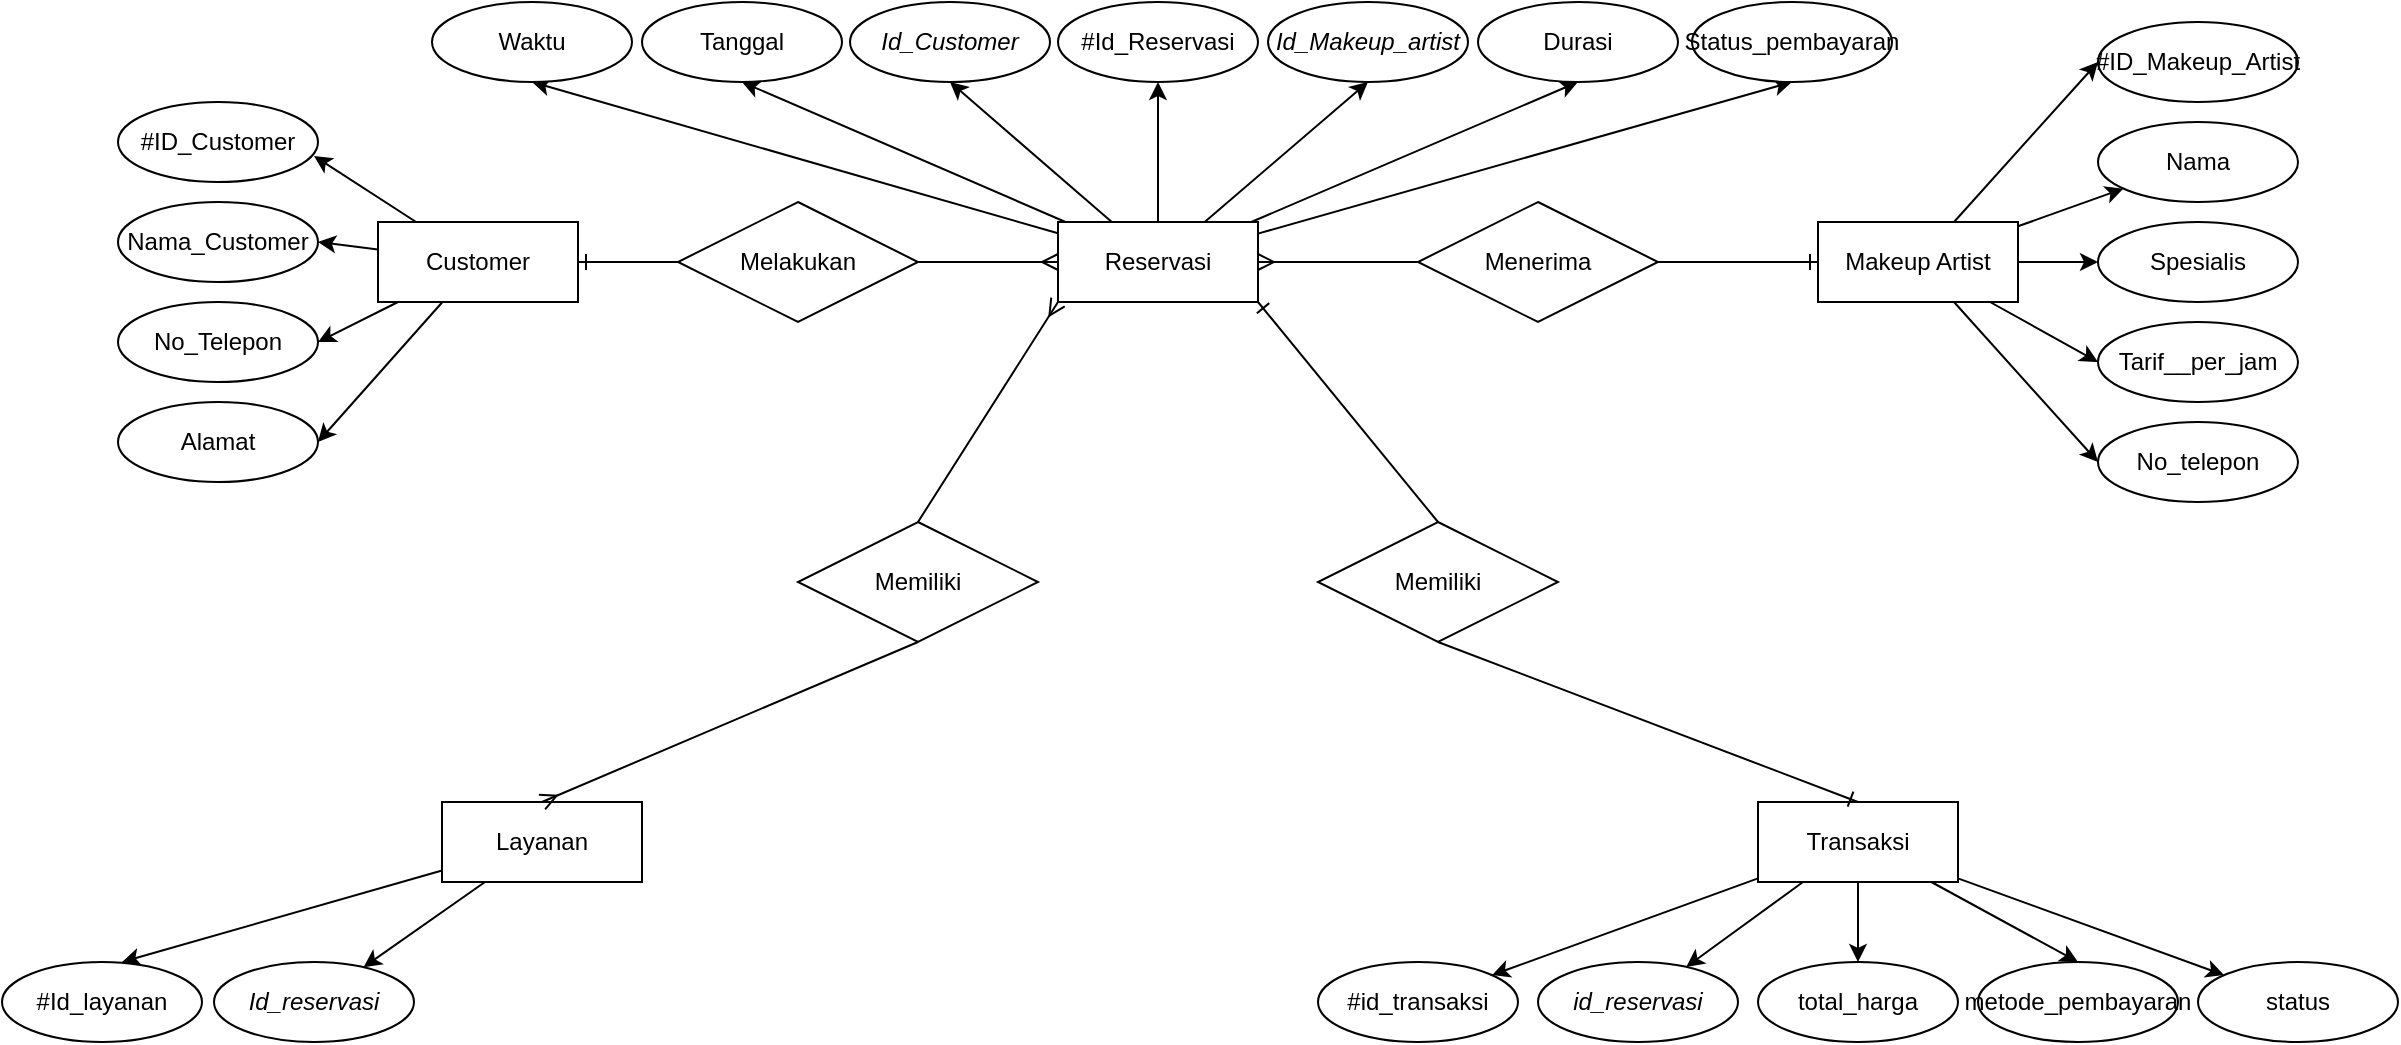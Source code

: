 <mxfile version="26.1.0">
  <diagram name="Page-1" id="mqRnHoleAtuB4LZljWnc">
    <mxGraphModel dx="977" dy="1796" grid="1" gridSize="10" guides="1" tooltips="1" connect="1" arrows="1" fold="1" page="1" pageScale="1" pageWidth="850" pageHeight="1100" math="0" shadow="0">
      <root>
        <mxCell id="0" />
        <mxCell id="1" parent="0" />
        <mxCell id="sZu51_ly2vgdn9Agz_vI-21" style="edgeStyle=orthogonalEdgeStyle;rounded=0;orthogonalLoop=1;jettySize=auto;html=1;entryX=0.5;entryY=1;entryDx=0;entryDy=0;" edge="1" parent="1" source="39gsjnchr3GjjbWTML9K-1" target="39gsjnchr3GjjbWTML9K-35">
          <mxGeometry relative="1" as="geometry" />
        </mxCell>
        <mxCell id="sZu51_ly2vgdn9Agz_vI-22" style="rounded=0;orthogonalLoop=1;jettySize=auto;html=1;entryX=0.5;entryY=1;entryDx=0;entryDy=0;" edge="1" parent="1" source="39gsjnchr3GjjbWTML9K-1" target="39gsjnchr3GjjbWTML9K-34">
          <mxGeometry relative="1" as="geometry" />
        </mxCell>
        <mxCell id="sZu51_ly2vgdn9Agz_vI-23" style="rounded=0;orthogonalLoop=1;jettySize=auto;html=1;entryX=0.5;entryY=1;entryDx=0;entryDy=0;" edge="1" parent="1" source="39gsjnchr3GjjbWTML9K-1" target="39gsjnchr3GjjbWTML9K-36">
          <mxGeometry relative="1" as="geometry" />
        </mxCell>
        <mxCell id="sZu51_ly2vgdn9Agz_vI-24" style="rounded=0;orthogonalLoop=1;jettySize=auto;html=1;entryX=0.5;entryY=1;entryDx=0;entryDy=0;" edge="1" parent="1" source="39gsjnchr3GjjbWTML9K-1" target="39gsjnchr3GjjbWTML9K-33">
          <mxGeometry relative="1" as="geometry" />
        </mxCell>
        <mxCell id="sZu51_ly2vgdn9Agz_vI-25" style="rounded=0;orthogonalLoop=1;jettySize=auto;html=1;entryX=0.5;entryY=1;entryDx=0;entryDy=0;" edge="1" parent="1" source="39gsjnchr3GjjbWTML9K-1" target="39gsjnchr3GjjbWTML9K-31">
          <mxGeometry relative="1" as="geometry" />
        </mxCell>
        <mxCell id="sZu51_ly2vgdn9Agz_vI-26" style="rounded=0;orthogonalLoop=1;jettySize=auto;html=1;entryX=0.5;entryY=1;entryDx=0;entryDy=0;" edge="1" parent="1" source="39gsjnchr3GjjbWTML9K-1" target="39gsjnchr3GjjbWTML9K-32">
          <mxGeometry relative="1" as="geometry" />
        </mxCell>
        <mxCell id="sZu51_ly2vgdn9Agz_vI-27" style="rounded=0;orthogonalLoop=1;jettySize=auto;html=1;entryX=0.5;entryY=1;entryDx=0;entryDy=0;" edge="1" parent="1" source="39gsjnchr3GjjbWTML9K-1" target="39gsjnchr3GjjbWTML9K-30">
          <mxGeometry relative="1" as="geometry" />
        </mxCell>
        <mxCell id="39gsjnchr3GjjbWTML9K-1" value="Reservasi" style="whiteSpace=wrap;html=1;align=center;" parent="1" vertex="1">
          <mxGeometry x="778" y="-820" width="100" height="40" as="geometry" />
        </mxCell>
        <mxCell id="39gsjnchr3GjjbWTML9K-64" style="rounded=0;orthogonalLoop=1;jettySize=auto;html=1;" parent="1" source="39gsjnchr3GjjbWTML9K-2" target="39gsjnchr3GjjbWTML9K-59" edge="1">
          <mxGeometry relative="1" as="geometry" />
        </mxCell>
        <mxCell id="39gsjnchr3GjjbWTML9K-65" style="rounded=0;orthogonalLoop=1;jettySize=auto;html=1;" parent="1" source="39gsjnchr3GjjbWTML9K-2" target="39gsjnchr3GjjbWTML9K-60" edge="1">
          <mxGeometry relative="1" as="geometry" />
        </mxCell>
        <mxCell id="39gsjnchr3GjjbWTML9K-67" style="rounded=0;orthogonalLoop=1;jettySize=auto;html=1;" parent="1" source="39gsjnchr3GjjbWTML9K-2" target="39gsjnchr3GjjbWTML9K-61" edge="1">
          <mxGeometry relative="1" as="geometry" />
        </mxCell>
        <mxCell id="39gsjnchr3GjjbWTML9K-68" style="rounded=0;orthogonalLoop=1;jettySize=auto;html=1;entryX=0.5;entryY=0;entryDx=0;entryDy=0;" parent="1" source="39gsjnchr3GjjbWTML9K-2" target="39gsjnchr3GjjbWTML9K-62" edge="1">
          <mxGeometry relative="1" as="geometry" />
        </mxCell>
        <mxCell id="39gsjnchr3GjjbWTML9K-69" style="rounded=0;orthogonalLoop=1;jettySize=auto;html=1;" parent="1" source="39gsjnchr3GjjbWTML9K-2" target="39gsjnchr3GjjbWTML9K-63" edge="1">
          <mxGeometry relative="1" as="geometry" />
        </mxCell>
        <mxCell id="39gsjnchr3GjjbWTML9K-2" value="Transaksi" style="whiteSpace=wrap;html=1;align=center;" parent="1" vertex="1">
          <mxGeometry x="1128" y="-530" width="100" height="40" as="geometry" />
        </mxCell>
        <mxCell id="39gsjnchr3GjjbWTML9K-23" style="rounded=0;orthogonalLoop=1;jettySize=auto;html=1;entryX=0;entryY=0.5;entryDx=0;entryDy=0;" parent="1" source="39gsjnchr3GjjbWTML9K-3" target="39gsjnchr3GjjbWTML9K-22" edge="1">
          <mxGeometry relative="1" as="geometry" />
        </mxCell>
        <mxCell id="39gsjnchr3GjjbWTML9K-24" style="rounded=0;orthogonalLoop=1;jettySize=auto;html=1;" parent="1" source="39gsjnchr3GjjbWTML9K-3" target="39gsjnchr3GjjbWTML9K-21" edge="1">
          <mxGeometry relative="1" as="geometry" />
        </mxCell>
        <mxCell id="39gsjnchr3GjjbWTML9K-25" style="rounded=0;orthogonalLoop=1;jettySize=auto;html=1;entryX=0;entryY=0.5;entryDx=0;entryDy=0;" parent="1" source="39gsjnchr3GjjbWTML9K-3" target="39gsjnchr3GjjbWTML9K-20" edge="1">
          <mxGeometry relative="1" as="geometry" />
        </mxCell>
        <mxCell id="39gsjnchr3GjjbWTML9K-26" style="rounded=0;orthogonalLoop=1;jettySize=auto;html=1;entryX=0;entryY=0.5;entryDx=0;entryDy=0;" parent="1" source="39gsjnchr3GjjbWTML9K-3" target="39gsjnchr3GjjbWTML9K-19" edge="1">
          <mxGeometry relative="1" as="geometry" />
        </mxCell>
        <mxCell id="39gsjnchr3GjjbWTML9K-3" value="Makeup Artist" style="whiteSpace=wrap;html=1;align=center;" parent="1" vertex="1">
          <mxGeometry x="1158" y="-820" width="100" height="40" as="geometry" />
        </mxCell>
        <mxCell id="39gsjnchr3GjjbWTML9K-53" style="rounded=0;orthogonalLoop=1;jettySize=auto;html=1;" parent="1" source="39gsjnchr3GjjbWTML9K-4" target="39gsjnchr3GjjbWTML9K-49" edge="1">
          <mxGeometry relative="1" as="geometry" />
        </mxCell>
        <mxCell id="39gsjnchr3GjjbWTML9K-4" value="Layanan" style="whiteSpace=wrap;html=1;align=center;" parent="1" vertex="1">
          <mxGeometry x="470" y="-530" width="100" height="40" as="geometry" />
        </mxCell>
        <mxCell id="39gsjnchr3GjjbWTML9K-14" style="rounded=0;orthogonalLoop=1;jettySize=auto;html=1;entryX=1;entryY=0.5;entryDx=0;entryDy=0;" parent="1" source="39gsjnchr3GjjbWTML9K-5" target="39gsjnchr3GjjbWTML9K-8" edge="1">
          <mxGeometry relative="1" as="geometry" />
        </mxCell>
        <mxCell id="39gsjnchr3GjjbWTML9K-15" style="rounded=0;orthogonalLoop=1;jettySize=auto;html=1;entryX=1;entryY=0.5;entryDx=0;entryDy=0;" parent="1" source="39gsjnchr3GjjbWTML9K-5" target="39gsjnchr3GjjbWTML9K-7" edge="1">
          <mxGeometry relative="1" as="geometry" />
        </mxCell>
        <mxCell id="39gsjnchr3GjjbWTML9K-16" style="rounded=0;orthogonalLoop=1;jettySize=auto;html=1;entryX=1;entryY=0.5;entryDx=0;entryDy=0;" parent="1" source="39gsjnchr3GjjbWTML9K-5" target="39gsjnchr3GjjbWTML9K-6" edge="1">
          <mxGeometry relative="1" as="geometry" />
        </mxCell>
        <mxCell id="39gsjnchr3GjjbWTML9K-5" value="Customer" style="whiteSpace=wrap;html=1;align=center;" parent="1" vertex="1">
          <mxGeometry x="438" y="-820" width="100" height="40" as="geometry" />
        </mxCell>
        <mxCell id="39gsjnchr3GjjbWTML9K-6" value="Alamat" style="ellipse;whiteSpace=wrap;html=1;align=center;" parent="1" vertex="1">
          <mxGeometry x="308" y="-730" width="100" height="40" as="geometry" />
        </mxCell>
        <mxCell id="39gsjnchr3GjjbWTML9K-7" value="No_Telepon" style="ellipse;whiteSpace=wrap;html=1;align=center;" parent="1" vertex="1">
          <mxGeometry x="308" y="-780" width="100" height="40" as="geometry" />
        </mxCell>
        <mxCell id="39gsjnchr3GjjbWTML9K-8" value="Nama_Customer" style="ellipse;whiteSpace=wrap;html=1;align=center;" parent="1" vertex="1">
          <mxGeometry x="308" y="-830" width="100" height="40" as="geometry" />
        </mxCell>
        <mxCell id="39gsjnchr3GjjbWTML9K-9" value="#ID_Customer" style="ellipse;whiteSpace=wrap;html=1;align=center;" parent="1" vertex="1">
          <mxGeometry x="308" y="-880" width="100" height="40" as="geometry" />
        </mxCell>
        <mxCell id="39gsjnchr3GjjbWTML9K-13" style="rounded=0;orthogonalLoop=1;jettySize=auto;html=1;entryX=0.98;entryY=0.675;entryDx=0;entryDy=0;entryPerimeter=0;" parent="1" source="39gsjnchr3GjjbWTML9K-5" target="39gsjnchr3GjjbWTML9K-9" edge="1">
          <mxGeometry relative="1" as="geometry" />
        </mxCell>
        <mxCell id="39gsjnchr3GjjbWTML9K-18" value="No_telepon" style="ellipse;whiteSpace=wrap;html=1;align=center;" parent="1" vertex="1">
          <mxGeometry x="1298" y="-720" width="100" height="40" as="geometry" />
        </mxCell>
        <mxCell id="39gsjnchr3GjjbWTML9K-19" value="Tarif__per_jam" style="ellipse;whiteSpace=wrap;html=1;align=center;" parent="1" vertex="1">
          <mxGeometry x="1298" y="-770" width="100" height="40" as="geometry" />
        </mxCell>
        <mxCell id="39gsjnchr3GjjbWTML9K-20" value="Spesialis" style="ellipse;whiteSpace=wrap;html=1;align=center;" parent="1" vertex="1">
          <mxGeometry x="1298" y="-820" width="100" height="40" as="geometry" />
        </mxCell>
        <mxCell id="39gsjnchr3GjjbWTML9K-21" value="Nama" style="ellipse;whiteSpace=wrap;html=1;align=center;" parent="1" vertex="1">
          <mxGeometry x="1298" y="-870" width="100" height="40" as="geometry" />
        </mxCell>
        <mxCell id="39gsjnchr3GjjbWTML9K-22" value="#ID_Makeup_Artist" style="ellipse;whiteSpace=wrap;html=1;align=center;" parent="1" vertex="1">
          <mxGeometry x="1298" y="-920" width="100" height="40" as="geometry" />
        </mxCell>
        <mxCell id="39gsjnchr3GjjbWTML9K-27" style="rounded=0;orthogonalLoop=1;jettySize=auto;html=1;entryX=0;entryY=0.5;entryDx=0;entryDy=0;" parent="1" source="39gsjnchr3GjjbWTML9K-3" target="39gsjnchr3GjjbWTML9K-18" edge="1">
          <mxGeometry relative="1" as="geometry">
            <mxPoint x="1298" y="-700" as="targetPoint" />
          </mxGeometry>
        </mxCell>
        <mxCell id="39gsjnchr3GjjbWTML9K-30" value="Status_pembayaran" style="ellipse;whiteSpace=wrap;html=1;align=center;" parent="1" vertex="1">
          <mxGeometry x="1095" y="-930" width="100" height="40" as="geometry" />
        </mxCell>
        <mxCell id="39gsjnchr3GjjbWTML9K-31" value="Waktu" style="ellipse;whiteSpace=wrap;html=1;align=center;" parent="1" vertex="1">
          <mxGeometry x="465" y="-930" width="100" height="40" as="geometry" />
        </mxCell>
        <mxCell id="39gsjnchr3GjjbWTML9K-32" value="Durasi" style="ellipse;whiteSpace=wrap;html=1;align=center;" parent="1" vertex="1">
          <mxGeometry x="988" y="-930" width="100" height="40" as="geometry" />
        </mxCell>
        <mxCell id="39gsjnchr3GjjbWTML9K-33" value="Tanggal" style="ellipse;whiteSpace=wrap;html=1;align=center;" parent="1" vertex="1">
          <mxGeometry x="570" y="-930" width="100" height="40" as="geometry" />
        </mxCell>
        <mxCell id="39gsjnchr3GjjbWTML9K-34" value="&lt;i&gt;Id_Makeup_artist&lt;/i&gt;" style="ellipse;whiteSpace=wrap;html=1;align=center;" parent="1" vertex="1">
          <mxGeometry x="883" y="-930" width="100" height="40" as="geometry" />
        </mxCell>
        <mxCell id="39gsjnchr3GjjbWTML9K-35" value="#Id_Reservasi" style="ellipse;whiteSpace=wrap;html=1;align=center;" parent="1" vertex="1">
          <mxGeometry x="778" y="-930" width="100" height="40" as="geometry" />
        </mxCell>
        <mxCell id="39gsjnchr3GjjbWTML9K-36" value="&lt;i&gt;Id_Customer&lt;/i&gt;" style="ellipse;whiteSpace=wrap;html=1;align=center;" parent="1" vertex="1">
          <mxGeometry x="674" y="-930" width="100" height="40" as="geometry" />
        </mxCell>
        <mxCell id="39gsjnchr3GjjbWTML9K-49" value="&lt;i&gt;Id_reservasi&lt;/i&gt;" style="ellipse;whiteSpace=wrap;html=1;align=center;" parent="1" vertex="1">
          <mxGeometry x="356" y="-450" width="100" height="40" as="geometry" />
        </mxCell>
        <mxCell id="39gsjnchr3GjjbWTML9K-50" value="#Id_layanan" style="ellipse;whiteSpace=wrap;html=1;align=center;" parent="1" vertex="1">
          <mxGeometry x="250" y="-450" width="100" height="40" as="geometry" />
        </mxCell>
        <mxCell id="39gsjnchr3GjjbWTML9K-51" style="rounded=0;orthogonalLoop=1;jettySize=auto;html=1;entryX=0.6;entryY=0;entryDx=0;entryDy=0;entryPerimeter=0;" parent="1" source="39gsjnchr3GjjbWTML9K-4" target="39gsjnchr3GjjbWTML9K-50" edge="1">
          <mxGeometry relative="1" as="geometry" />
        </mxCell>
        <mxCell id="39gsjnchr3GjjbWTML9K-59" value="#id_transaksi" style="ellipse;whiteSpace=wrap;html=1;align=center;" parent="1" vertex="1">
          <mxGeometry x="908" y="-450" width="100" height="40" as="geometry" />
        </mxCell>
        <mxCell id="39gsjnchr3GjjbWTML9K-60" value="&lt;i&gt;id_reservasi&lt;/i&gt;" style="ellipse;whiteSpace=wrap;html=1;align=center;" parent="1" vertex="1">
          <mxGeometry x="1018" y="-450" width="100" height="40" as="geometry" />
        </mxCell>
        <mxCell id="39gsjnchr3GjjbWTML9K-61" value="total_harga" style="ellipse;whiteSpace=wrap;html=1;align=center;" parent="1" vertex="1">
          <mxGeometry x="1128" y="-450" width="100" height="40" as="geometry" />
        </mxCell>
        <mxCell id="39gsjnchr3GjjbWTML9K-62" value="metode_pembayaran" style="ellipse;whiteSpace=wrap;html=1;align=center;" parent="1" vertex="1">
          <mxGeometry x="1238" y="-450" width="100" height="40" as="geometry" />
        </mxCell>
        <mxCell id="39gsjnchr3GjjbWTML9K-63" value="status" style="ellipse;whiteSpace=wrap;html=1;align=center;" parent="1" vertex="1">
          <mxGeometry x="1348" y="-450" width="100" height="40" as="geometry" />
        </mxCell>
        <mxCell id="39gsjnchr3GjjbWTML9K-72" value="Memiliki" style="shape=rhombus;perimeter=rhombusPerimeter;whiteSpace=wrap;html=1;align=center;" parent="1" vertex="1">
          <mxGeometry x="648" y="-670" width="120" height="60" as="geometry" />
        </mxCell>
        <mxCell id="sZu51_ly2vgdn9Agz_vI-2" value="Menerima" style="shape=rhombus;perimeter=rhombusPerimeter;whiteSpace=wrap;html=1;align=center;" vertex="1" parent="1">
          <mxGeometry x="958" y="-830" width="120" height="60" as="geometry" />
        </mxCell>
        <mxCell id="sZu51_ly2vgdn9Agz_vI-3" value="Memiliki" style="shape=rhombus;perimeter=rhombusPerimeter;whiteSpace=wrap;html=1;align=center;" vertex="1" parent="1">
          <mxGeometry x="908" y="-670" width="120" height="60" as="geometry" />
        </mxCell>
        <mxCell id="sZu51_ly2vgdn9Agz_vI-16" value="" style="edgeStyle=entityRelationEdgeStyle;fontSize=12;html=1;endArrow=ERone;endFill=1;rounded=0;entryX=1;entryY=0.5;entryDx=0;entryDy=0;exitX=0;exitY=0.5;exitDx=0;exitDy=0;" edge="1" parent="1" source="sZu51_ly2vgdn9Agz_vI-1" target="39gsjnchr3GjjbWTML9K-5">
          <mxGeometry width="100" height="100" relative="1" as="geometry">
            <mxPoint x="588" y="-800" as="sourcePoint" />
            <mxPoint x="618" y="-850" as="targetPoint" />
          </mxGeometry>
        </mxCell>
        <mxCell id="sZu51_ly2vgdn9Agz_vI-1" value="Melakukan" style="shape=rhombus;perimeter=rhombusPerimeter;whiteSpace=wrap;html=1;align=center;" vertex="1" parent="1">
          <mxGeometry x="588" y="-830" width="120" height="60" as="geometry" />
        </mxCell>
        <mxCell id="sZu51_ly2vgdn9Agz_vI-18" value="" style="edgeStyle=entityRelationEdgeStyle;fontSize=12;html=1;endArrow=ERmany;rounded=0;exitX=1;exitY=0.5;exitDx=0;exitDy=0;entryX=0;entryY=0.5;entryDx=0;entryDy=0;" edge="1" parent="1" source="sZu51_ly2vgdn9Agz_vI-1" target="39gsjnchr3GjjbWTML9K-1">
          <mxGeometry width="100" height="100" relative="1" as="geometry">
            <mxPoint x="888" y="-720" as="sourcePoint" />
            <mxPoint x="988" y="-820" as="targetPoint" />
          </mxGeometry>
        </mxCell>
        <mxCell id="sZu51_ly2vgdn9Agz_vI-19" value="" style="edgeStyle=entityRelationEdgeStyle;fontSize=12;html=1;endArrow=ERone;endFill=1;rounded=0;" edge="1" parent="1" source="sZu51_ly2vgdn9Agz_vI-2" target="39gsjnchr3GjjbWTML9K-3">
          <mxGeometry width="100" height="100" relative="1" as="geometry">
            <mxPoint x="1178" y="-750" as="sourcePoint" />
            <mxPoint x="1278" y="-850" as="targetPoint" />
          </mxGeometry>
        </mxCell>
        <mxCell id="sZu51_ly2vgdn9Agz_vI-20" value="" style="edgeStyle=entityRelationEdgeStyle;fontSize=12;html=1;endArrow=ERmany;rounded=0;exitX=0;exitY=0.5;exitDx=0;exitDy=0;entryX=1;entryY=0.5;entryDx=0;entryDy=0;" edge="1" parent="1" source="sZu51_ly2vgdn9Agz_vI-2" target="39gsjnchr3GjjbWTML9K-1">
          <mxGeometry width="100" height="100" relative="1" as="geometry">
            <mxPoint x="1298" y="-770" as="sourcePoint" />
            <mxPoint x="1398" y="-870" as="targetPoint" />
          </mxGeometry>
        </mxCell>
        <mxCell id="sZu51_ly2vgdn9Agz_vI-31" value="" style="fontSize=12;html=1;endArrow=ERmany;rounded=0;exitX=0.5;exitY=1;exitDx=0;exitDy=0;entryX=0.5;entryY=0;entryDx=0;entryDy=0;" edge="1" parent="1" source="39gsjnchr3GjjbWTML9K-72" target="39gsjnchr3GjjbWTML9K-4">
          <mxGeometry width="100" height="100" relative="1" as="geometry">
            <mxPoint x="718" y="-570" as="sourcePoint" />
            <mxPoint x="818" y="-670" as="targetPoint" />
          </mxGeometry>
        </mxCell>
        <mxCell id="sZu51_ly2vgdn9Agz_vI-32" value="" style="fontSize=12;html=1;endArrow=ERone;endFill=1;rounded=0;exitX=0.5;exitY=0;exitDx=0;exitDy=0;entryX=1;entryY=1;entryDx=0;entryDy=0;" edge="1" parent="1" source="sZu51_ly2vgdn9Agz_vI-3" target="39gsjnchr3GjjbWTML9K-1">
          <mxGeometry width="100" height="100" relative="1" as="geometry">
            <mxPoint x="1138" y="-710" as="sourcePoint" />
            <mxPoint x="1238" y="-810" as="targetPoint" />
          </mxGeometry>
        </mxCell>
        <mxCell id="sZu51_ly2vgdn9Agz_vI-33" value="" style="fontSize=12;html=1;endArrow=ERone;endFill=1;rounded=0;exitX=0.5;exitY=1;exitDx=0;exitDy=0;entryX=0.5;entryY=0;entryDx=0;entryDy=0;" edge="1" parent="1" source="sZu51_ly2vgdn9Agz_vI-3" target="39gsjnchr3GjjbWTML9K-2">
          <mxGeometry width="100" height="100" relative="1" as="geometry">
            <mxPoint x="1138" y="-550" as="sourcePoint" />
            <mxPoint x="1238" y="-650" as="targetPoint" />
          </mxGeometry>
        </mxCell>
        <mxCell id="sZu51_ly2vgdn9Agz_vI-103" value="" style="fontSize=12;html=1;endArrow=ERmany;rounded=0;exitX=0.5;exitY=0;exitDx=0;exitDy=0;entryX=0;entryY=1;entryDx=0;entryDy=0;" edge="1" parent="1" source="39gsjnchr3GjjbWTML9K-72" target="39gsjnchr3GjjbWTML9K-1">
          <mxGeometry width="100" height="100" relative="1" as="geometry">
            <mxPoint x="760" y="-680" as="sourcePoint" />
            <mxPoint x="860" y="-780" as="targetPoint" />
          </mxGeometry>
        </mxCell>
      </root>
    </mxGraphModel>
  </diagram>
</mxfile>
